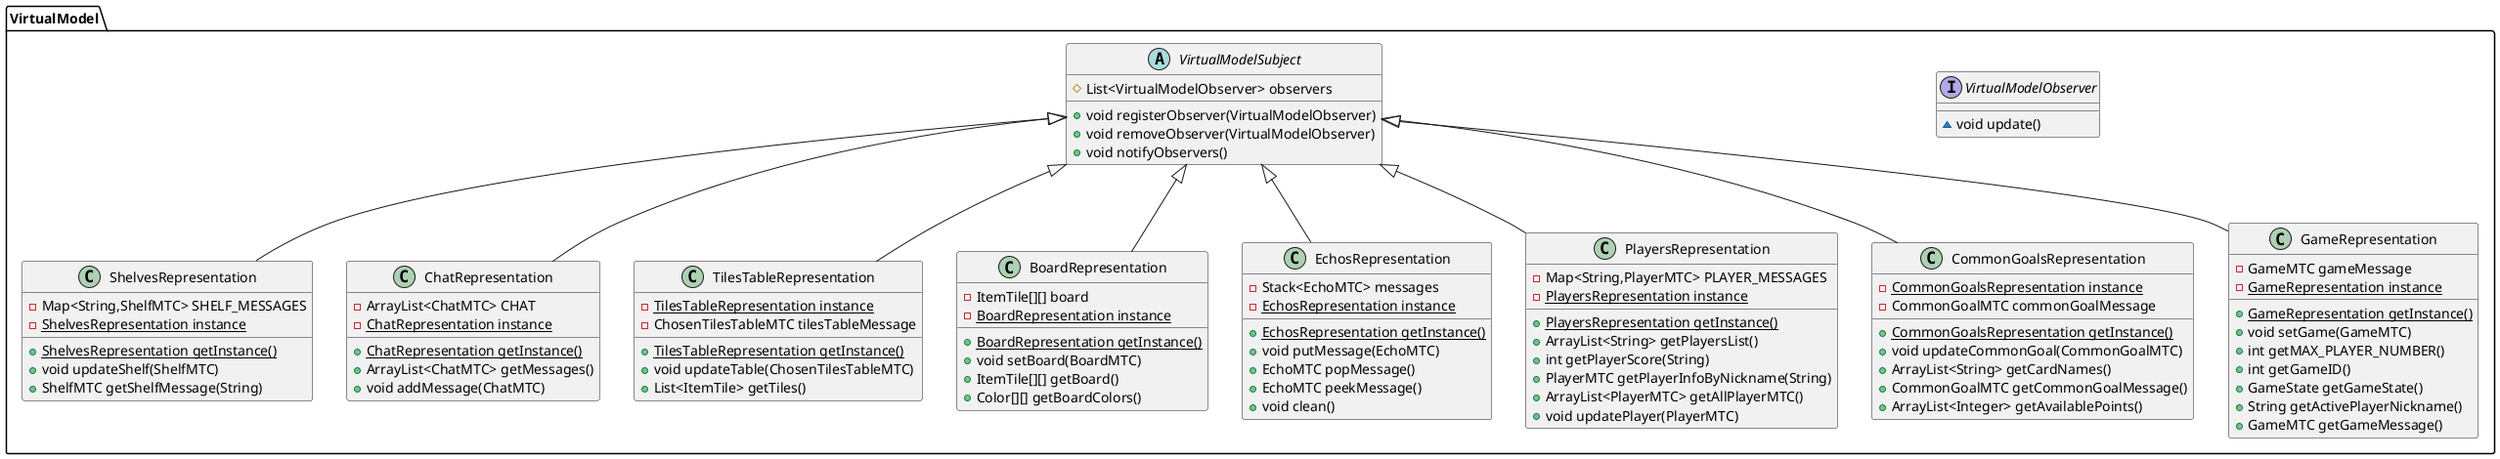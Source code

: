 @startuml
class VirtualModel.ShelvesRepresentation {
- Map<String,ShelfMTC> SHELF_MESSAGES
- {static} ShelvesRepresentation instance
+ {static} ShelvesRepresentation getInstance()
+ void updateShelf(ShelfMTC)
+ ShelfMTC getShelfMessage(String)
}
class VirtualModel.ChatRepresentation {
- ArrayList<ChatMTC> CHAT
- {static} ChatRepresentation instance
+ {static} ChatRepresentation getInstance()
+ ArrayList<ChatMTC> getMessages()
+ void addMessage(ChatMTC)
}
interface VirtualModel.VirtualModelObserver {
~ void update()
}
class VirtualModel.TilesTableRepresentation {
- {static} TilesTableRepresentation instance
- ChosenTilesTableMTC tilesTableMessage
+ {static} TilesTableRepresentation getInstance()
+ void updateTable(ChosenTilesTableMTC)
+ List<ItemTile> getTiles()
}
abstract class VirtualModel.VirtualModelSubject {
# List<VirtualModelObserver> observers
+ void registerObserver(VirtualModelObserver)
+ void removeObserver(VirtualModelObserver)
+ void notifyObservers()
}
class VirtualModel.BoardRepresentation {
- ItemTile[][] board
- {static} BoardRepresentation instance
+ {static} BoardRepresentation getInstance()
+ void setBoard(BoardMTC)
+ ItemTile[][] getBoard()
+ Color[][] getBoardColors()
}
class VirtualModel.EchosRepresentation {
- Stack<EchoMTC> messages
- {static} EchosRepresentation instance
+ {static} EchosRepresentation getInstance()
+ void putMessage(EchoMTC)
+ EchoMTC popMessage()
+ EchoMTC peekMessage()
+ void clean()
}
class VirtualModel.PlayersRepresentation {
- Map<String,PlayerMTC> PLAYER_MESSAGES
- {static} PlayersRepresentation instance
+ {static} PlayersRepresentation getInstance()
+ ArrayList<String> getPlayersList()
+ int getPlayerScore(String)
+ PlayerMTC getPlayerInfoByNickname(String)
+ ArrayList<PlayerMTC> getAllPlayerMTC()
+ void updatePlayer(PlayerMTC)
}
class VirtualModel.CommonGoalsRepresentation {
- {static} CommonGoalsRepresentation instance
- CommonGoalMTC commonGoalMessage
+ {static} CommonGoalsRepresentation getInstance()
+ void updateCommonGoal(CommonGoalMTC)
+ ArrayList<String> getCardNames()
+ CommonGoalMTC getCommonGoalMessage()
+ ArrayList<Integer> getAvailablePoints()
}
class VirtualModel.GameRepresentation {
- GameMTC gameMessage
- {static} GameRepresentation instance
+ {static} GameRepresentation getInstance()
+ void setGame(GameMTC)
+ int getMAX_PLAYER_NUMBER()
+ int getGameID()
+ GameState getGameState()
+ String getActivePlayerNickname()
+ GameMTC getGameMessage()
}


VirtualModel.VirtualModelSubject <|-- VirtualModel.ShelvesRepresentation
VirtualModel.VirtualModelSubject <|-- VirtualModel.ChatRepresentation
VirtualModel.VirtualModelSubject <|-- VirtualModel.TilesTableRepresentation
VirtualModel.VirtualModelSubject <|-- VirtualModel.BoardRepresentation
VirtualModel.VirtualModelSubject <|-- VirtualModel.EchosRepresentation
VirtualModel.VirtualModelSubject <|-- VirtualModel.PlayersRepresentation
VirtualModel.VirtualModelSubject <|-- VirtualModel.CommonGoalsRepresentation
VirtualModel.VirtualModelSubject <|-- VirtualModel.GameRepresentation
@enduml